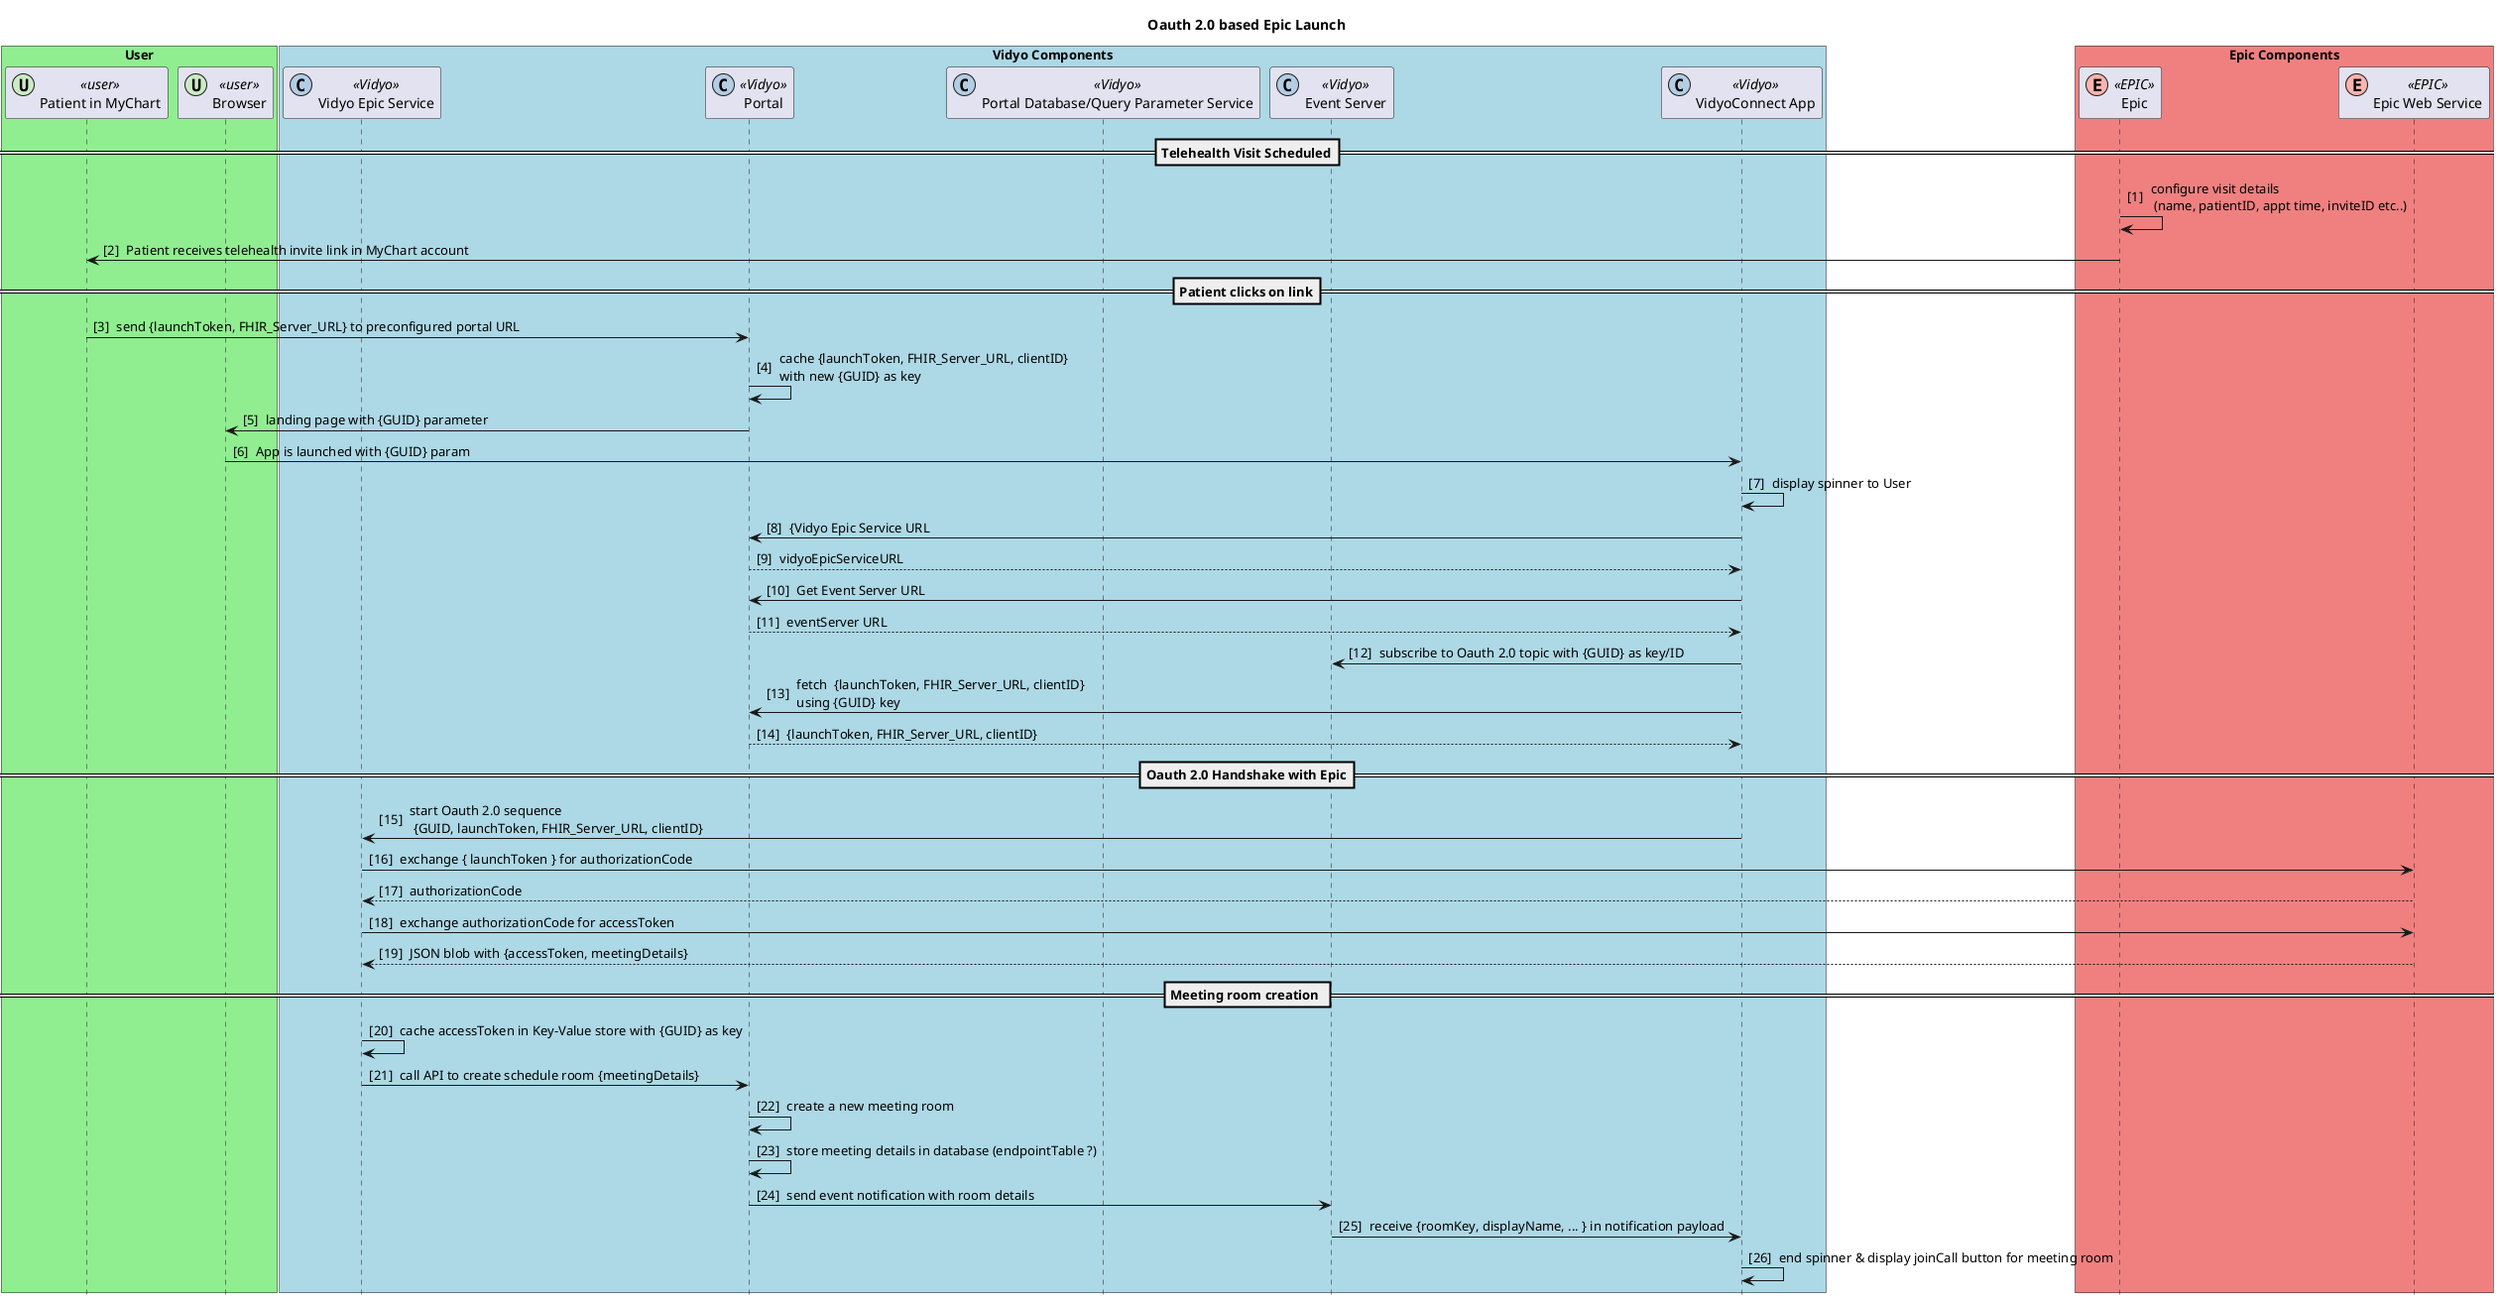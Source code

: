 @startuml
title "Oauth 2.0 based Epic Launch"
hide footbox
autonumber "[0] "

box "User" #LightGreen
participant "Patient in MyChart" as Patient << (U, #ccebc5) user >>
participant "Browser" as Browser << (U, #ccebc5) user >>
end box

box "Vidyo Components" #LightBlue
participant "Vidyo Epic Service" as VidyoEpicService << (C, #b3cde3) Vidyo >>
participant "Portal" as Portal << (C, #b3cde3) Vidyo >>
participant "Portal Database/Query Parameter Service" as PortalDB << (C, #b3cde3) Vidyo >>
participant "Event Server" as EventServer << (C, #b3cde3) Vidyo >>
participant "VidyoConnect App" as VidyoConnect << (C, #b3cde3  ) Vidyo >>
end box

box "Epic Components" #LightCoral
participant "Epic" as Epic << (E, #fbb4ae) EPIC >>
participant "Epic Web Service" as EPS << (E, #fbb4ae) EPIC >>
end box

==Telehealth Visit Scheduled==
Epic -> Epic: configure visit details \n (name, patientID, appt time, inviteID etc..)
Epic -> Patient: Patient receives telehealth invite link in MyChart account

== Patient clicks on link==
Patient -> Portal: send {launchToken, FHIR_Server_URL} to preconfigured portal URL
Portal-> Portal: cache {launchToken, FHIR_Server_URL, clientID} \nwith new {GUID} as key
Portal->Browser: landing page with {GUID} parameter
Browser->VidyoConnect : App is launched with {GUID} param
VidyoConnect->VidyoConnect: display spinner to User
VidyoConnect->Portal :  {Vidyo Epic Service URL
return vidyoEpicServiceURL
VidyoConnect->Portal : Get Event Server URL
return eventServer URL
VidyoConnect->EventServer: subscribe to Oauth 2.0 topic with {GUID} as key/ID
VidyoConnect->Portal : fetch  {launchToken, FHIR_Server_URL, clientID} \nusing {GUID} key
return {launchToken, FHIR_Server_URL, clientID}
== Oauth 2.0 Handshake with Epic==
VidyoConnect->VidyoEpicService: start Oauth 2.0 sequence \n {GUID, launchToken, FHIR_Server_URL, clientID}
VidyoEpicService->EPS : exchange { launchToken } for authorizationCode 
return authorizationCode
VidyoEpicService->EPS : exchange authorizationCode for accessToken 
return JSON blob with {accessToken, meetingDetails}
== Meeting room creation ==
VidyoEpicService->VidyoEpicService : cache accessToken in Key-Value store with {GUID} as key 
VidyoEpicService->Portal : call API to create schedule room {meetingDetails}
Portal->Portal : create a new meeting room
Portal->Portal : store meeting details in database (endpointTable ?)
Portal->EventServer : send event notification with room details
EventServer->VidyoConnect: receive {roomKey, displayName, ... } in notification payload
VidyoConnect->VidyoConnect: end spinner & display joinCall button for meeting room


@enduml
